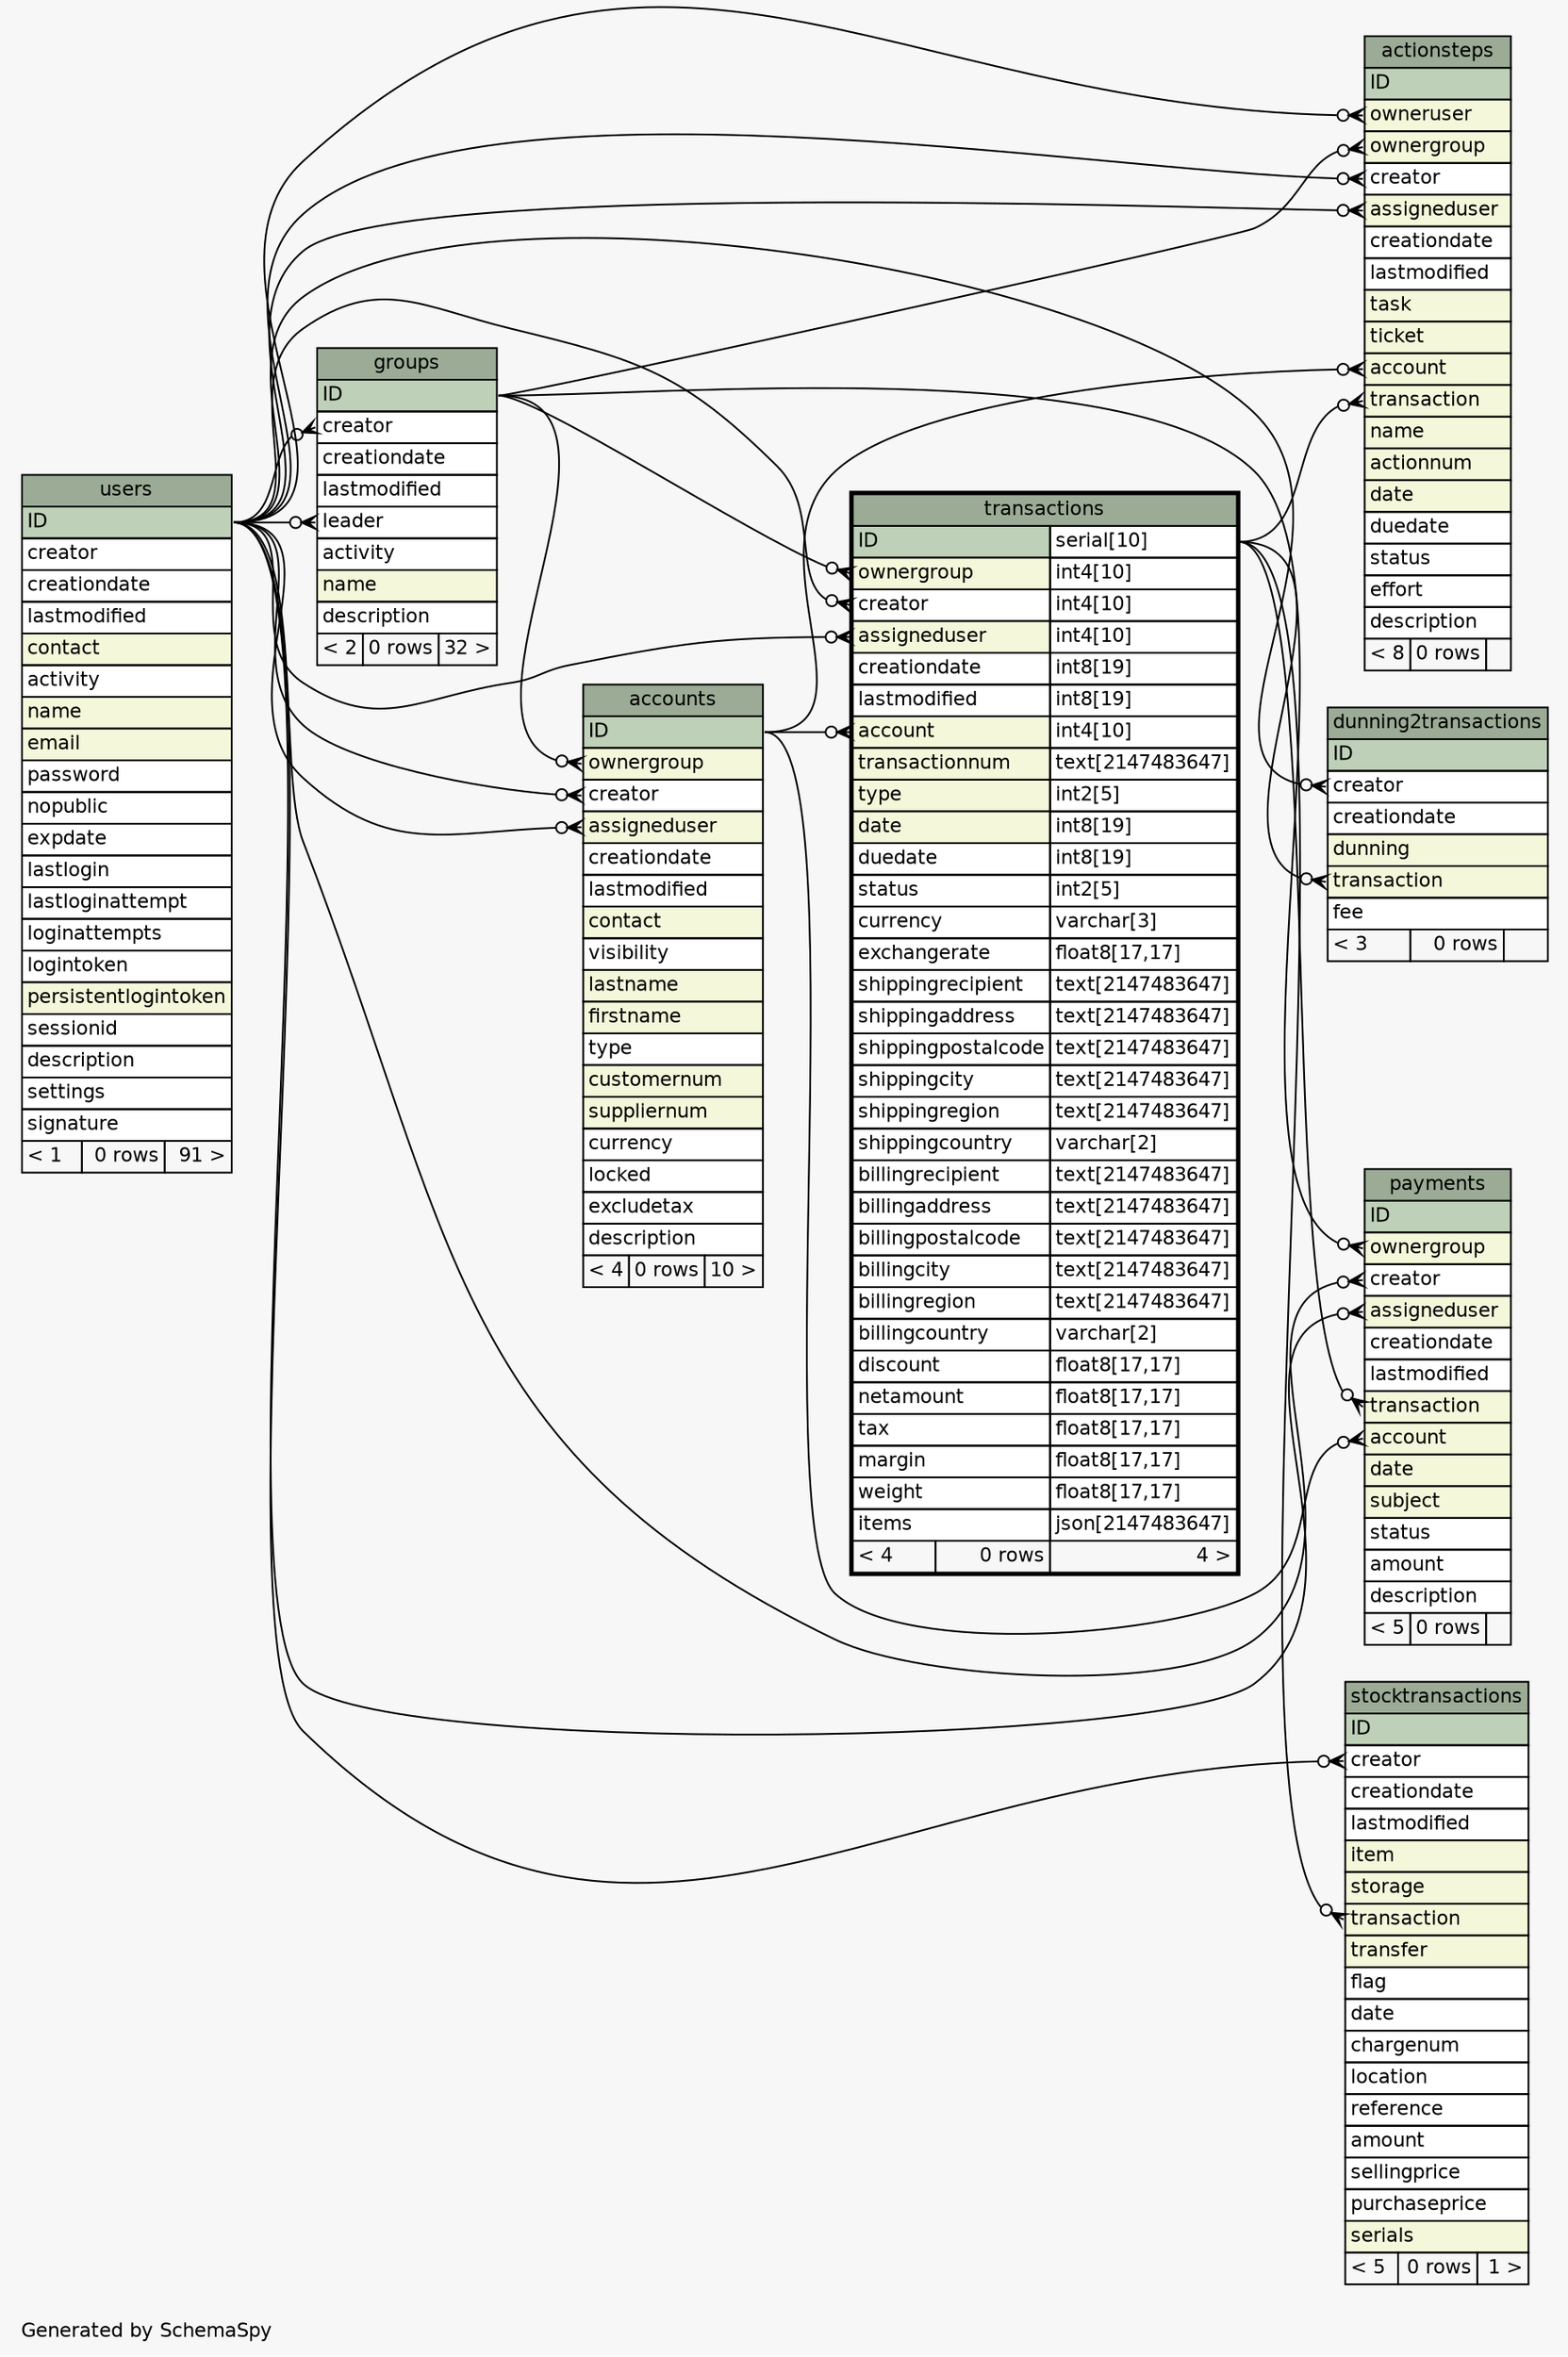 // dot 2.38.0 on Mac OS X 10.11.5
// SchemaSpy rev 590
digraph "oneDegreeRelationshipsDiagram" {
  graph [
    rankdir="RL"
    bgcolor="#f7f7f7"
    label="\nGenerated by SchemaSpy"
    labeljust="l"
    nodesep="0.18"
    ranksep="0.46"
    fontname="Helvetica"
    fontsize="11"
  ];
  node [
    fontname="Helvetica"
    fontsize="11"
    shape="plaintext"
  ];
  edge [
    arrowsize="0.8"
  ];
  "accounts":"assigneduser":w -> "users":"ID":e [arrowhead=none dir=back arrowtail=crowodot];
  "accounts":"creator":w -> "users":"ID":e [arrowhead=none dir=back arrowtail=crowodot];
  "accounts":"ownergroup":w -> "groups":"ID":e [arrowhead=none dir=back arrowtail=crowodot];
  "actionsteps":"account":w -> "accounts":"ID":e [arrowhead=none dir=back arrowtail=crowodot];
  "actionsteps":"assigneduser":w -> "users":"ID":e [arrowhead=none dir=back arrowtail=crowodot];
  "actionsteps":"creator":w -> "users":"ID":e [arrowhead=none dir=back arrowtail=crowodot];
  "actionsteps":"ownergroup":w -> "groups":"ID":e [arrowhead=none dir=back arrowtail=crowodot];
  "actionsteps":"owneruser":w -> "users":"ID":e [arrowhead=none dir=back arrowtail=crowodot];
  "actionsteps":"transaction":w -> "transactions":"ID.type":e [arrowhead=none dir=back arrowtail=crowodot];
  "dunning2transactions":"creator":w -> "users":"ID":e [arrowhead=none dir=back arrowtail=crowodot];
  "dunning2transactions":"transaction":w -> "transactions":"ID.type":e [arrowhead=none dir=back arrowtail=crowodot];
  "groups":"creator":w -> "users":"ID":e [arrowhead=none dir=back arrowtail=crowodot];
  "groups":"leader":w -> "users":"ID":e [arrowhead=none dir=back arrowtail=crowodot];
  "payments":"account":w -> "accounts":"ID":e [arrowhead=none dir=back arrowtail=crowodot];
  "payments":"assigneduser":w -> "users":"ID":e [arrowhead=none dir=back arrowtail=crowodot];
  "payments":"creator":w -> "users":"ID":e [arrowhead=none dir=back arrowtail=crowodot];
  "payments":"ownergroup":w -> "groups":"ID":e [arrowhead=none dir=back arrowtail=crowodot];
  "payments":"transaction":w -> "transactions":"ID.type":e [arrowhead=none dir=back arrowtail=crowodot];
  "stocktransactions":"creator":w -> "users":"ID":e [arrowhead=none dir=back arrowtail=crowodot];
  "stocktransactions":"transaction":w -> "transactions":"ID.type":e [arrowhead=none dir=back arrowtail=crowodot];
  "transactions":"account":w -> "accounts":"ID":e [arrowhead=none dir=back arrowtail=crowodot];
  "transactions":"assigneduser":w -> "users":"ID":e [arrowhead=none dir=back arrowtail=crowodot];
  "transactions":"creator":w -> "users":"ID":e [arrowhead=none dir=back arrowtail=crowodot];
  "transactions":"ownergroup":w -> "groups":"ID":e [arrowhead=none dir=back arrowtail=crowodot];
  "accounts" [
    label=<
    <TABLE BORDER="0" CELLBORDER="1" CELLSPACING="0" BGCOLOR="#ffffff">
      <TR><TD COLSPAN="3" BGCOLOR="#9bab96" ALIGN="CENTER">accounts</TD></TR>
      <TR><TD PORT="ID" COLSPAN="3" BGCOLOR="#bed1b8" ALIGN="LEFT">ID</TD></TR>
      <TR><TD PORT="ownergroup" COLSPAN="3" BGCOLOR="#f4f7da" ALIGN="LEFT">ownergroup</TD></TR>
      <TR><TD PORT="creator" COLSPAN="3" ALIGN="LEFT">creator</TD></TR>
      <TR><TD PORT="assigneduser" COLSPAN="3" BGCOLOR="#f4f7da" ALIGN="LEFT">assigneduser</TD></TR>
      <TR><TD PORT="creationdate" COLSPAN="3" ALIGN="LEFT">creationdate</TD></TR>
      <TR><TD PORT="lastmodified" COLSPAN="3" ALIGN="LEFT">lastmodified</TD></TR>
      <TR><TD PORT="contact" COLSPAN="3" BGCOLOR="#f4f7da" ALIGN="LEFT">contact</TD></TR>
      <TR><TD PORT="visibility" COLSPAN="3" ALIGN="LEFT">visibility</TD></TR>
      <TR><TD PORT="lastname" COLSPAN="3" BGCOLOR="#f4f7da" ALIGN="LEFT">lastname</TD></TR>
      <TR><TD PORT="firstname" COLSPAN="3" BGCOLOR="#f4f7da" ALIGN="LEFT">firstname</TD></TR>
      <TR><TD PORT="type" COLSPAN="3" ALIGN="LEFT">type</TD></TR>
      <TR><TD PORT="customernum" COLSPAN="3" BGCOLOR="#f4f7da" ALIGN="LEFT">customernum</TD></TR>
      <TR><TD PORT="suppliernum" COLSPAN="3" BGCOLOR="#f4f7da" ALIGN="LEFT">suppliernum</TD></TR>
      <TR><TD PORT="currency" COLSPAN="3" ALIGN="LEFT">currency</TD></TR>
      <TR><TD PORT="locked" COLSPAN="3" ALIGN="LEFT">locked</TD></TR>
      <TR><TD PORT="excludetax" COLSPAN="3" ALIGN="LEFT">excludetax</TD></TR>
      <TR><TD PORT="description" COLSPAN="3" ALIGN="LEFT">description</TD></TR>
      <TR><TD ALIGN="LEFT" BGCOLOR="#f7f7f7">&lt; 4</TD><TD ALIGN="RIGHT" BGCOLOR="#f7f7f7">0 rows</TD><TD ALIGN="RIGHT" BGCOLOR="#f7f7f7">10 &gt;</TD></TR>
    </TABLE>>
    URL="accounts.html"
    tooltip="accounts"
  ];
  "actionsteps" [
    label=<
    <TABLE BORDER="0" CELLBORDER="1" CELLSPACING="0" BGCOLOR="#ffffff">
      <TR><TD COLSPAN="3" BGCOLOR="#9bab96" ALIGN="CENTER">actionsteps</TD></TR>
      <TR><TD PORT="ID" COLSPAN="3" BGCOLOR="#bed1b8" ALIGN="LEFT">ID</TD></TR>
      <TR><TD PORT="owneruser" COLSPAN="3" BGCOLOR="#f4f7da" ALIGN="LEFT">owneruser</TD></TR>
      <TR><TD PORT="ownergroup" COLSPAN="3" BGCOLOR="#f4f7da" ALIGN="LEFT">ownergroup</TD></TR>
      <TR><TD PORT="creator" COLSPAN="3" ALIGN="LEFT">creator</TD></TR>
      <TR><TD PORT="assigneduser" COLSPAN="3" BGCOLOR="#f4f7da" ALIGN="LEFT">assigneduser</TD></TR>
      <TR><TD PORT="creationdate" COLSPAN="3" ALIGN="LEFT">creationdate</TD></TR>
      <TR><TD PORT="lastmodified" COLSPAN="3" ALIGN="LEFT">lastmodified</TD></TR>
      <TR><TD PORT="task" COLSPAN="3" BGCOLOR="#f4f7da" ALIGN="LEFT">task</TD></TR>
      <TR><TD PORT="ticket" COLSPAN="3" BGCOLOR="#f4f7da" ALIGN="LEFT">ticket</TD></TR>
      <TR><TD PORT="account" COLSPAN="3" BGCOLOR="#f4f7da" ALIGN="LEFT">account</TD></TR>
      <TR><TD PORT="transaction" COLSPAN="3" BGCOLOR="#f4f7da" ALIGN="LEFT">transaction</TD></TR>
      <TR><TD PORT="name" COLSPAN="3" BGCOLOR="#f4f7da" ALIGN="LEFT">name</TD></TR>
      <TR><TD PORT="actionnum" COLSPAN="3" BGCOLOR="#f4f7da" ALIGN="LEFT">actionnum</TD></TR>
      <TR><TD PORT="date" COLSPAN="3" BGCOLOR="#f4f7da" ALIGN="LEFT">date</TD></TR>
      <TR><TD PORT="duedate" COLSPAN="3" ALIGN="LEFT">duedate</TD></TR>
      <TR><TD PORT="status" COLSPAN="3" ALIGN="LEFT">status</TD></TR>
      <TR><TD PORT="effort" COLSPAN="3" ALIGN="LEFT">effort</TD></TR>
      <TR><TD PORT="description" COLSPAN="3" ALIGN="LEFT">description</TD></TR>
      <TR><TD ALIGN="LEFT" BGCOLOR="#f7f7f7">&lt; 8</TD><TD ALIGN="RIGHT" BGCOLOR="#f7f7f7">0 rows</TD><TD ALIGN="RIGHT" BGCOLOR="#f7f7f7">  </TD></TR>
    </TABLE>>
    URL="actionsteps.html"
    tooltip="actionsteps"
  ];
  "dunning2transactions" [
    label=<
    <TABLE BORDER="0" CELLBORDER="1" CELLSPACING="0" BGCOLOR="#ffffff">
      <TR><TD COLSPAN="3" BGCOLOR="#9bab96" ALIGN="CENTER">dunning2transactions</TD></TR>
      <TR><TD PORT="ID" COLSPAN="3" BGCOLOR="#bed1b8" ALIGN="LEFT">ID</TD></TR>
      <TR><TD PORT="creator" COLSPAN="3" ALIGN="LEFT">creator</TD></TR>
      <TR><TD PORT="creationdate" COLSPAN="3" ALIGN="LEFT">creationdate</TD></TR>
      <TR><TD PORT="dunning" COLSPAN="3" BGCOLOR="#f4f7da" ALIGN="LEFT">dunning</TD></TR>
      <TR><TD PORT="transaction" COLSPAN="3" BGCOLOR="#f4f7da" ALIGN="LEFT">transaction</TD></TR>
      <TR><TD PORT="fee" COLSPAN="3" ALIGN="LEFT">fee</TD></TR>
      <TR><TD ALIGN="LEFT" BGCOLOR="#f7f7f7">&lt; 3</TD><TD ALIGN="RIGHT" BGCOLOR="#f7f7f7">0 rows</TD><TD ALIGN="RIGHT" BGCOLOR="#f7f7f7">  </TD></TR>
    </TABLE>>
    URL="dunning2transactions.html"
    tooltip="dunning2transactions"
  ];
  "groups" [
    label=<
    <TABLE BORDER="0" CELLBORDER="1" CELLSPACING="0" BGCOLOR="#ffffff">
      <TR><TD COLSPAN="3" BGCOLOR="#9bab96" ALIGN="CENTER">groups</TD></TR>
      <TR><TD PORT="ID" COLSPAN="3" BGCOLOR="#bed1b8" ALIGN="LEFT">ID</TD></TR>
      <TR><TD PORT="creator" COLSPAN="3" ALIGN="LEFT">creator</TD></TR>
      <TR><TD PORT="creationdate" COLSPAN="3" ALIGN="LEFT">creationdate</TD></TR>
      <TR><TD PORT="lastmodified" COLSPAN="3" ALIGN="LEFT">lastmodified</TD></TR>
      <TR><TD PORT="leader" COLSPAN="3" ALIGN="LEFT">leader</TD></TR>
      <TR><TD PORT="activity" COLSPAN="3" ALIGN="LEFT">activity</TD></TR>
      <TR><TD PORT="name" COLSPAN="3" BGCOLOR="#f4f7da" ALIGN="LEFT">name</TD></TR>
      <TR><TD PORT="description" COLSPAN="3" ALIGN="LEFT">description</TD></TR>
      <TR><TD ALIGN="LEFT" BGCOLOR="#f7f7f7">&lt; 2</TD><TD ALIGN="RIGHT" BGCOLOR="#f7f7f7">0 rows</TD><TD ALIGN="RIGHT" BGCOLOR="#f7f7f7">32 &gt;</TD></TR>
    </TABLE>>
    URL="groups.html"
    tooltip="groups"
  ];
  "payments" [
    label=<
    <TABLE BORDER="0" CELLBORDER="1" CELLSPACING="0" BGCOLOR="#ffffff">
      <TR><TD COLSPAN="3" BGCOLOR="#9bab96" ALIGN="CENTER">payments</TD></TR>
      <TR><TD PORT="ID" COLSPAN="3" BGCOLOR="#bed1b8" ALIGN="LEFT">ID</TD></TR>
      <TR><TD PORT="ownergroup" COLSPAN="3" BGCOLOR="#f4f7da" ALIGN="LEFT">ownergroup</TD></TR>
      <TR><TD PORT="creator" COLSPAN="3" ALIGN="LEFT">creator</TD></TR>
      <TR><TD PORT="assigneduser" COLSPAN="3" BGCOLOR="#f4f7da" ALIGN="LEFT">assigneduser</TD></TR>
      <TR><TD PORT="creationdate" COLSPAN="3" ALIGN="LEFT">creationdate</TD></TR>
      <TR><TD PORT="lastmodified" COLSPAN="3" ALIGN="LEFT">lastmodified</TD></TR>
      <TR><TD PORT="transaction" COLSPAN="3" BGCOLOR="#f4f7da" ALIGN="LEFT">transaction</TD></TR>
      <TR><TD PORT="account" COLSPAN="3" BGCOLOR="#f4f7da" ALIGN="LEFT">account</TD></TR>
      <TR><TD PORT="date" COLSPAN="3" BGCOLOR="#f4f7da" ALIGN="LEFT">date</TD></TR>
      <TR><TD PORT="subject" COLSPAN="3" BGCOLOR="#f4f7da" ALIGN="LEFT">subject</TD></TR>
      <TR><TD PORT="status" COLSPAN="3" ALIGN="LEFT">status</TD></TR>
      <TR><TD PORT="amount" COLSPAN="3" ALIGN="LEFT">amount</TD></TR>
      <TR><TD PORT="description" COLSPAN="3" ALIGN="LEFT">description</TD></TR>
      <TR><TD ALIGN="LEFT" BGCOLOR="#f7f7f7">&lt; 5</TD><TD ALIGN="RIGHT" BGCOLOR="#f7f7f7">0 rows</TD><TD ALIGN="RIGHT" BGCOLOR="#f7f7f7">  </TD></TR>
    </TABLE>>
    URL="payments.html"
    tooltip="payments"
  ];
  "stocktransactions" [
    label=<
    <TABLE BORDER="0" CELLBORDER="1" CELLSPACING="0" BGCOLOR="#ffffff">
      <TR><TD COLSPAN="3" BGCOLOR="#9bab96" ALIGN="CENTER">stocktransactions</TD></TR>
      <TR><TD PORT="ID" COLSPAN="3" BGCOLOR="#bed1b8" ALIGN="LEFT">ID</TD></TR>
      <TR><TD PORT="creator" COLSPAN="3" ALIGN="LEFT">creator</TD></TR>
      <TR><TD PORT="creationdate" COLSPAN="3" ALIGN="LEFT">creationdate</TD></TR>
      <TR><TD PORT="lastmodified" COLSPAN="3" ALIGN="LEFT">lastmodified</TD></TR>
      <TR><TD PORT="item" COLSPAN="3" BGCOLOR="#f4f7da" ALIGN="LEFT">item</TD></TR>
      <TR><TD PORT="storage" COLSPAN="3" BGCOLOR="#f4f7da" ALIGN="LEFT">storage</TD></TR>
      <TR><TD PORT="transaction" COLSPAN="3" BGCOLOR="#f4f7da" ALIGN="LEFT">transaction</TD></TR>
      <TR><TD PORT="transfer" COLSPAN="3" BGCOLOR="#f4f7da" ALIGN="LEFT">transfer</TD></TR>
      <TR><TD PORT="flag" COLSPAN="3" ALIGN="LEFT">flag</TD></TR>
      <TR><TD PORT="date" COLSPAN="3" ALIGN="LEFT">date</TD></TR>
      <TR><TD PORT="chargenum" COLSPAN="3" ALIGN="LEFT">chargenum</TD></TR>
      <TR><TD PORT="location" COLSPAN="3" ALIGN="LEFT">location</TD></TR>
      <TR><TD PORT="reference" COLSPAN="3" ALIGN="LEFT">reference</TD></TR>
      <TR><TD PORT="amount" COLSPAN="3" ALIGN="LEFT">amount</TD></TR>
      <TR><TD PORT="sellingprice" COLSPAN="3" ALIGN="LEFT">sellingprice</TD></TR>
      <TR><TD PORT="purchaseprice" COLSPAN="3" ALIGN="LEFT">purchaseprice</TD></TR>
      <TR><TD PORT="serials" COLSPAN="3" BGCOLOR="#f4f7da" ALIGN="LEFT">serials</TD></TR>
      <TR><TD ALIGN="LEFT" BGCOLOR="#f7f7f7">&lt; 5</TD><TD ALIGN="RIGHT" BGCOLOR="#f7f7f7">0 rows</TD><TD ALIGN="RIGHT" BGCOLOR="#f7f7f7">1 &gt;</TD></TR>
    </TABLE>>
    URL="stocktransactions.html"
    tooltip="stocktransactions"
  ];
  "transactions" [
    label=<
    <TABLE BORDER="2" CELLBORDER="1" CELLSPACING="0" BGCOLOR="#ffffff">
      <TR><TD COLSPAN="3" BGCOLOR="#9bab96" ALIGN="CENTER">transactions</TD></TR>
      <TR><TD PORT="ID" COLSPAN="2" BGCOLOR="#bed1b8" ALIGN="LEFT">ID</TD><TD PORT="ID.type" ALIGN="LEFT">serial[10]</TD></TR>
      <TR><TD PORT="ownergroup" COLSPAN="2" BGCOLOR="#f4f7da" ALIGN="LEFT">ownergroup</TD><TD PORT="ownergroup.type" ALIGN="LEFT">int4[10]</TD></TR>
      <TR><TD PORT="creator" COLSPAN="2" ALIGN="LEFT">creator</TD><TD PORT="creator.type" ALIGN="LEFT">int4[10]</TD></TR>
      <TR><TD PORT="assigneduser" COLSPAN="2" BGCOLOR="#f4f7da" ALIGN="LEFT">assigneduser</TD><TD PORT="assigneduser.type" ALIGN="LEFT">int4[10]</TD></TR>
      <TR><TD PORT="creationdate" COLSPAN="2" ALIGN="LEFT">creationdate</TD><TD PORT="creationdate.type" ALIGN="LEFT">int8[19]</TD></TR>
      <TR><TD PORT="lastmodified" COLSPAN="2" ALIGN="LEFT">lastmodified</TD><TD PORT="lastmodified.type" ALIGN="LEFT">int8[19]</TD></TR>
      <TR><TD PORT="account" COLSPAN="2" BGCOLOR="#f4f7da" ALIGN="LEFT">account</TD><TD PORT="account.type" ALIGN="LEFT">int4[10]</TD></TR>
      <TR><TD PORT="transactionnum" COLSPAN="2" BGCOLOR="#f4f7da" ALIGN="LEFT">transactionnum</TD><TD PORT="transactionnum.type" ALIGN="LEFT">text[2147483647]</TD></TR>
      <TR><TD PORT="type" COLSPAN="2" BGCOLOR="#f4f7da" ALIGN="LEFT">type</TD><TD PORT="type.type" ALIGN="LEFT">int2[5]</TD></TR>
      <TR><TD PORT="date" COLSPAN="2" BGCOLOR="#f4f7da" ALIGN="LEFT">date</TD><TD PORT="date.type" ALIGN="LEFT">int8[19]</TD></TR>
      <TR><TD PORT="duedate" COLSPAN="2" ALIGN="LEFT">duedate</TD><TD PORT="duedate.type" ALIGN="LEFT">int8[19]</TD></TR>
      <TR><TD PORT="status" COLSPAN="2" ALIGN="LEFT">status</TD><TD PORT="status.type" ALIGN="LEFT">int2[5]</TD></TR>
      <TR><TD PORT="currency" COLSPAN="2" ALIGN="LEFT">currency</TD><TD PORT="currency.type" ALIGN="LEFT">varchar[3]</TD></TR>
      <TR><TD PORT="exchangerate" COLSPAN="2" ALIGN="LEFT">exchangerate</TD><TD PORT="exchangerate.type" ALIGN="LEFT">float8[17,17]</TD></TR>
      <TR><TD PORT="shippingrecipient" COLSPAN="2" ALIGN="LEFT">shippingrecipient</TD><TD PORT="shippingrecipient.type" ALIGN="LEFT">text[2147483647]</TD></TR>
      <TR><TD PORT="shippingaddress" COLSPAN="2" ALIGN="LEFT">shippingaddress</TD><TD PORT="shippingaddress.type" ALIGN="LEFT">text[2147483647]</TD></TR>
      <TR><TD PORT="shippingpostalcode" COLSPAN="2" ALIGN="LEFT">shippingpostalcode</TD><TD PORT="shippingpostalcode.type" ALIGN="LEFT">text[2147483647]</TD></TR>
      <TR><TD PORT="shippingcity" COLSPAN="2" ALIGN="LEFT">shippingcity</TD><TD PORT="shippingcity.type" ALIGN="LEFT">text[2147483647]</TD></TR>
      <TR><TD PORT="shippingregion" COLSPAN="2" ALIGN="LEFT">shippingregion</TD><TD PORT="shippingregion.type" ALIGN="LEFT">text[2147483647]</TD></TR>
      <TR><TD PORT="shippingcountry" COLSPAN="2" ALIGN="LEFT">shippingcountry</TD><TD PORT="shippingcountry.type" ALIGN="LEFT">varchar[2]</TD></TR>
      <TR><TD PORT="billingrecipient" COLSPAN="2" ALIGN="LEFT">billingrecipient</TD><TD PORT="billingrecipient.type" ALIGN="LEFT">text[2147483647]</TD></TR>
      <TR><TD PORT="billingaddress" COLSPAN="2" ALIGN="LEFT">billingaddress</TD><TD PORT="billingaddress.type" ALIGN="LEFT">text[2147483647]</TD></TR>
      <TR><TD PORT="billingpostalcode" COLSPAN="2" ALIGN="LEFT">billingpostalcode</TD><TD PORT="billingpostalcode.type" ALIGN="LEFT">text[2147483647]</TD></TR>
      <TR><TD PORT="billingcity" COLSPAN="2" ALIGN="LEFT">billingcity</TD><TD PORT="billingcity.type" ALIGN="LEFT">text[2147483647]</TD></TR>
      <TR><TD PORT="billingregion" COLSPAN="2" ALIGN="LEFT">billingregion</TD><TD PORT="billingregion.type" ALIGN="LEFT">text[2147483647]</TD></TR>
      <TR><TD PORT="billingcountry" COLSPAN="2" ALIGN="LEFT">billingcountry</TD><TD PORT="billingcountry.type" ALIGN="LEFT">varchar[2]</TD></TR>
      <TR><TD PORT="discount" COLSPAN="2" ALIGN="LEFT">discount</TD><TD PORT="discount.type" ALIGN="LEFT">float8[17,17]</TD></TR>
      <TR><TD PORT="netamount" COLSPAN="2" ALIGN="LEFT">netamount</TD><TD PORT="netamount.type" ALIGN="LEFT">float8[17,17]</TD></TR>
      <TR><TD PORT="tax" COLSPAN="2" ALIGN="LEFT">tax</TD><TD PORT="tax.type" ALIGN="LEFT">float8[17,17]</TD></TR>
      <TR><TD PORT="margin" COLSPAN="2" ALIGN="LEFT">margin</TD><TD PORT="margin.type" ALIGN="LEFT">float8[17,17]</TD></TR>
      <TR><TD PORT="weight" COLSPAN="2" ALIGN="LEFT">weight</TD><TD PORT="weight.type" ALIGN="LEFT">float8[17,17]</TD></TR>
      <TR><TD PORT="items" COLSPAN="2" ALIGN="LEFT">items</TD><TD PORT="items.type" ALIGN="LEFT">json[2147483647]</TD></TR>
      <TR><TD ALIGN="LEFT" BGCOLOR="#f7f7f7">&lt; 4</TD><TD ALIGN="RIGHT" BGCOLOR="#f7f7f7">0 rows</TD><TD ALIGN="RIGHT" BGCOLOR="#f7f7f7">4 &gt;</TD></TR>
    </TABLE>>
    URL="transactions.html"
    tooltip="transactions"
  ];
  "users" [
    label=<
    <TABLE BORDER="0" CELLBORDER="1" CELLSPACING="0" BGCOLOR="#ffffff">
      <TR><TD COLSPAN="3" BGCOLOR="#9bab96" ALIGN="CENTER">users</TD></TR>
      <TR><TD PORT="ID" COLSPAN="3" BGCOLOR="#bed1b8" ALIGN="LEFT">ID</TD></TR>
      <TR><TD PORT="creator" COLSPAN="3" ALIGN="LEFT">creator</TD></TR>
      <TR><TD PORT="creationdate" COLSPAN="3" ALIGN="LEFT">creationdate</TD></TR>
      <TR><TD PORT="lastmodified" COLSPAN="3" ALIGN="LEFT">lastmodified</TD></TR>
      <TR><TD PORT="contact" COLSPAN="3" BGCOLOR="#f4f7da" ALIGN="LEFT">contact</TD></TR>
      <TR><TD PORT="activity" COLSPAN="3" ALIGN="LEFT">activity</TD></TR>
      <TR><TD PORT="name" COLSPAN="3" BGCOLOR="#f4f7da" ALIGN="LEFT">name</TD></TR>
      <TR><TD PORT="email" COLSPAN="3" BGCOLOR="#f4f7da" ALIGN="LEFT">email</TD></TR>
      <TR><TD PORT="password" COLSPAN="3" ALIGN="LEFT">password</TD></TR>
      <TR><TD PORT="nopublic" COLSPAN="3" ALIGN="LEFT">nopublic</TD></TR>
      <TR><TD PORT="expdate" COLSPAN="3" ALIGN="LEFT">expdate</TD></TR>
      <TR><TD PORT="lastlogin" COLSPAN="3" ALIGN="LEFT">lastlogin</TD></TR>
      <TR><TD PORT="lastloginattempt" COLSPAN="3" ALIGN="LEFT">lastloginattempt</TD></TR>
      <TR><TD PORT="loginattempts" COLSPAN="3" ALIGN="LEFT">loginattempts</TD></TR>
      <TR><TD PORT="logintoken" COLSPAN="3" ALIGN="LEFT">logintoken</TD></TR>
      <TR><TD PORT="persistentlogintoken" COLSPAN="3" BGCOLOR="#f4f7da" ALIGN="LEFT">persistentlogintoken</TD></TR>
      <TR><TD PORT="sessionid" COLSPAN="3" ALIGN="LEFT">sessionid</TD></TR>
      <TR><TD PORT="description" COLSPAN="3" ALIGN="LEFT">description</TD></TR>
      <TR><TD PORT="settings" COLSPAN="3" ALIGN="LEFT">settings</TD></TR>
      <TR><TD PORT="signature" COLSPAN="3" ALIGN="LEFT">signature</TD></TR>
      <TR><TD ALIGN="LEFT" BGCOLOR="#f7f7f7">&lt; 1</TD><TD ALIGN="RIGHT" BGCOLOR="#f7f7f7">0 rows</TD><TD ALIGN="RIGHT" BGCOLOR="#f7f7f7">91 &gt;</TD></TR>
    </TABLE>>
    URL="users.html"
    tooltip="users"
  ];
}

